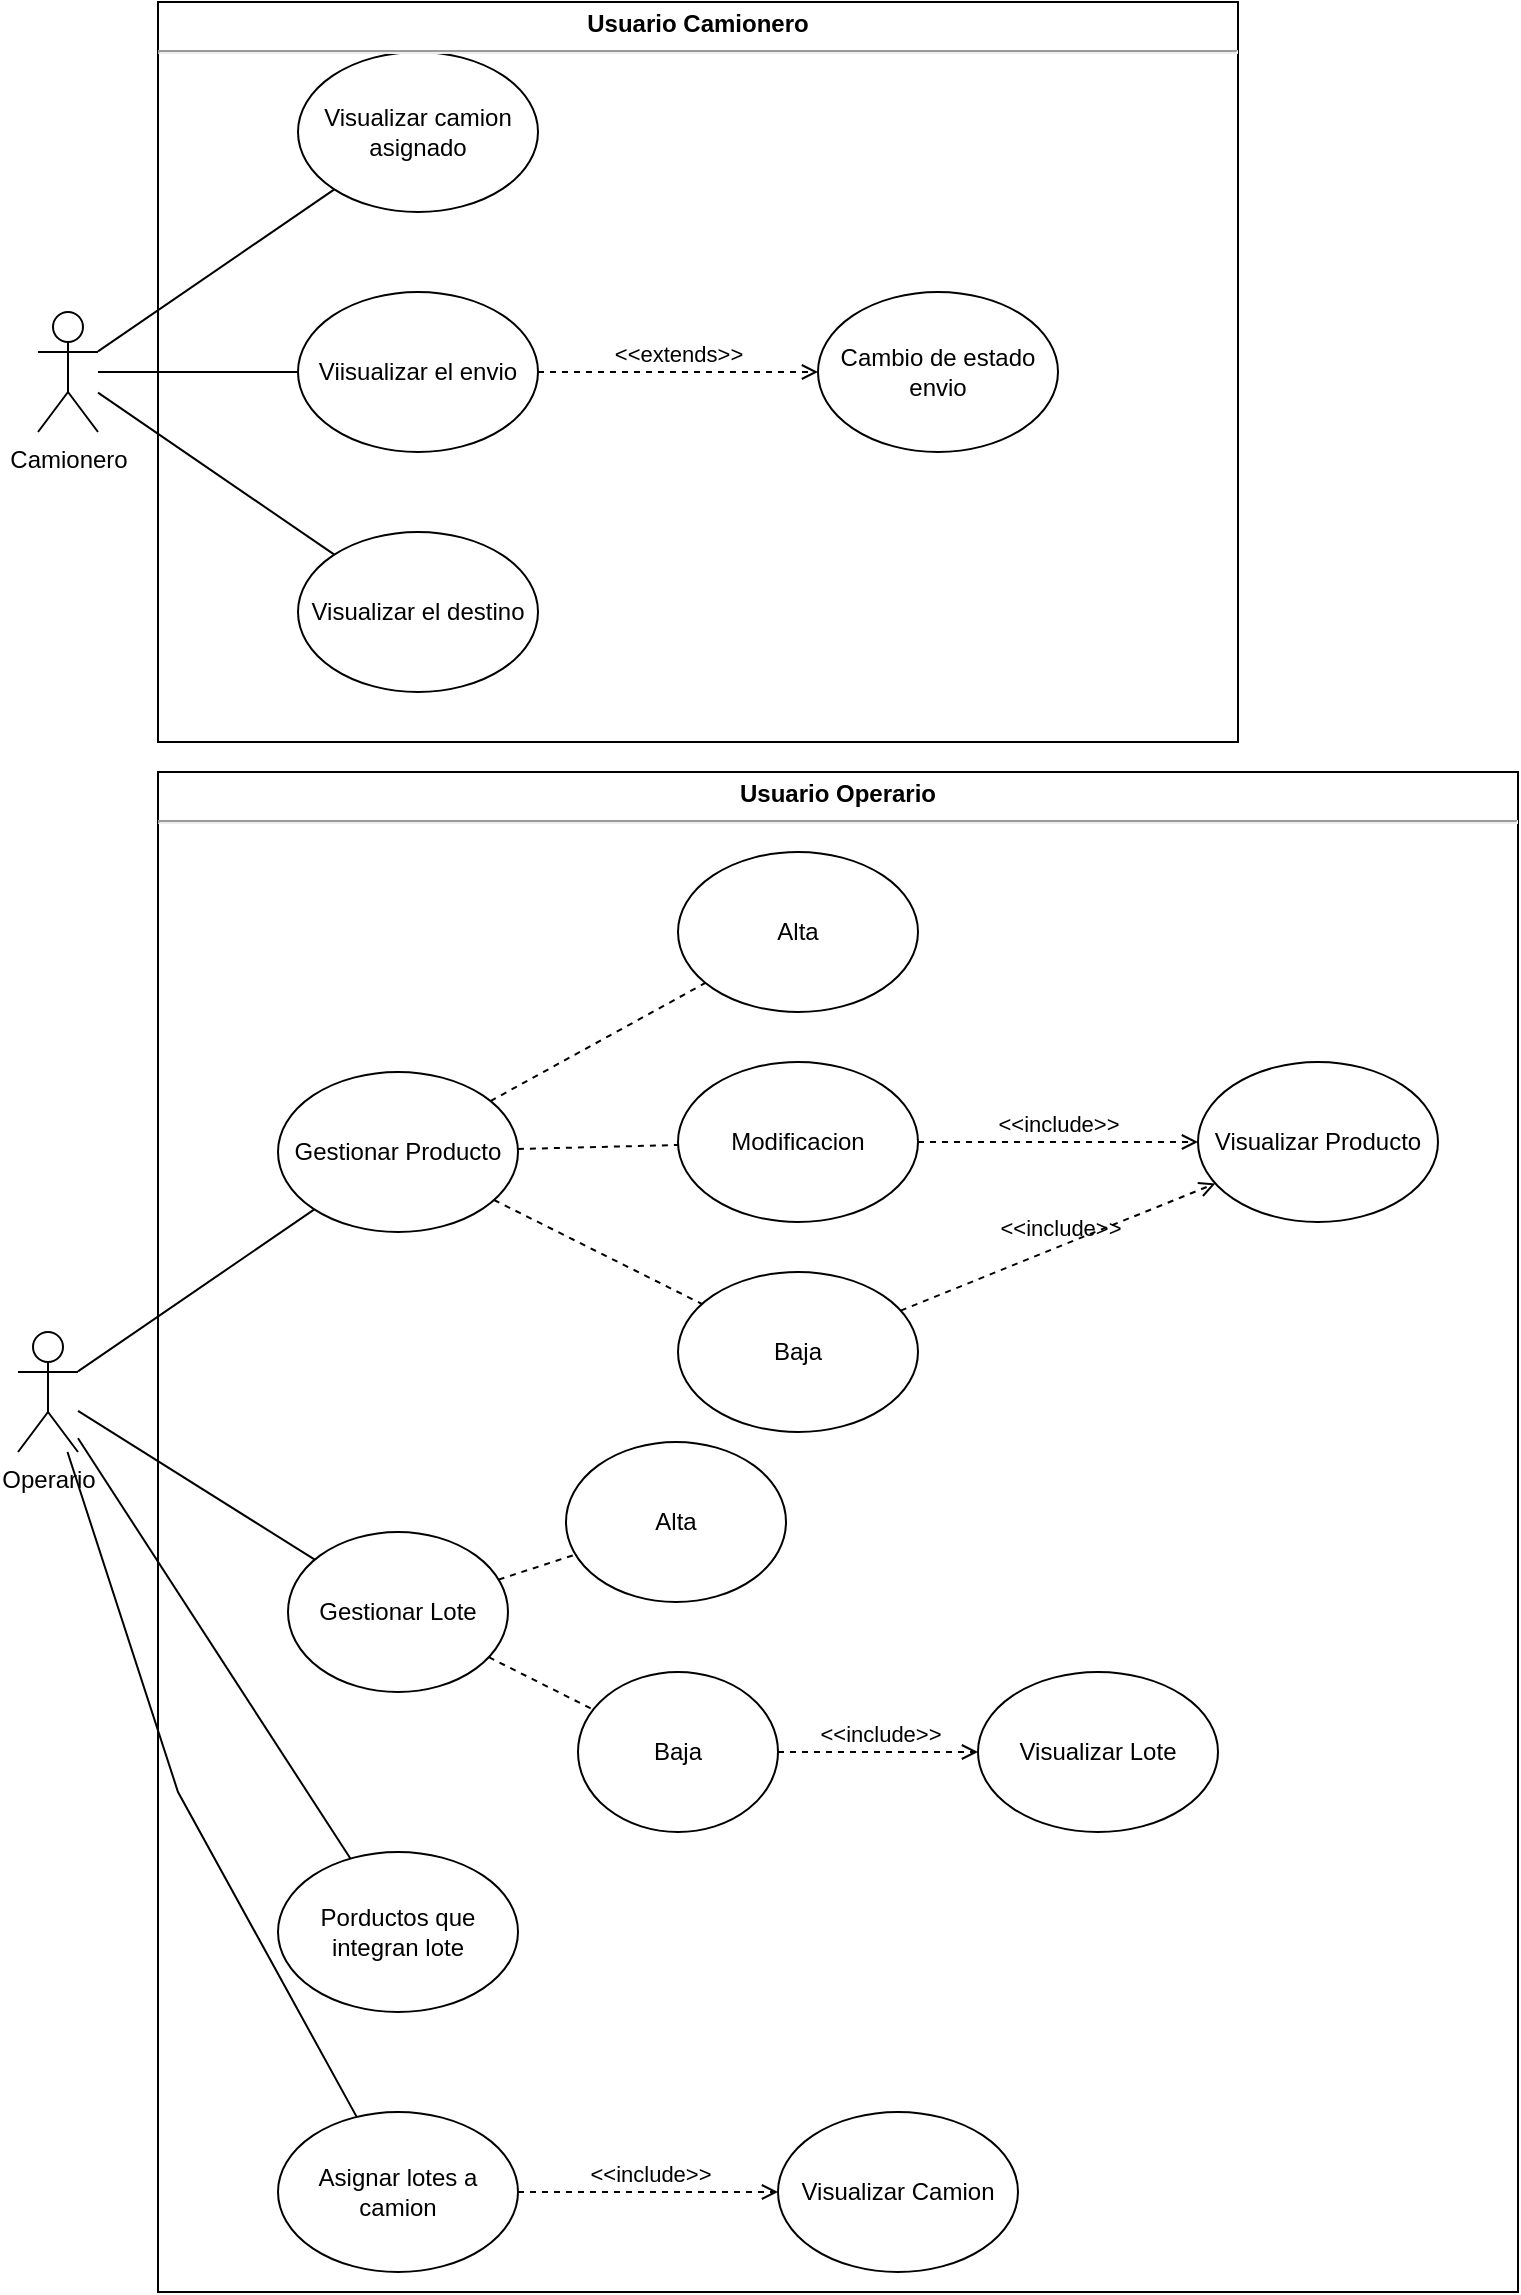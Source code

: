 <mxfile version="21.7.5" type="device">
  <diagram name="Página-1" id="nS9otRSdnI5hJtbakz7M">
    <mxGraphModel dx="1434" dy="844" grid="1" gridSize="10" guides="1" tooltips="1" connect="1" arrows="1" fold="1" page="1" pageScale="1" pageWidth="827" pageHeight="1169" math="0" shadow="0">
      <root>
        <mxCell id="0" />
        <mxCell id="1" parent="0" />
        <mxCell id="w8ymRbTC4XCtCmgdDUyY-7" value="Camionero&lt;br&gt;" style="shape=umlActor;verticalLabelPosition=bottom;verticalAlign=top;html=1;outlineConnect=0;" parent="1" vertex="1">
          <mxGeometry x="50" y="200" width="30" height="60" as="geometry" />
        </mxCell>
        <mxCell id="w8ymRbTC4XCtCmgdDUyY-12" value="Cambio de estado envio" style="ellipse;whiteSpace=wrap;html=1;" parent="1" vertex="1">
          <mxGeometry x="440" y="190" width="120" height="80" as="geometry" />
        </mxCell>
        <mxCell id="w8ymRbTC4XCtCmgdDUyY-20" value="&amp;lt;&amp;lt;extends&amp;gt;&amp;gt;" style="html=1;verticalAlign=bottom;labelBackgroundColor=none;endArrow=open;endFill=0;dashed=1;rounded=0;" parent="1" source="w8ymRbTC4XCtCmgdDUyY-27" target="w8ymRbTC4XCtCmgdDUyY-12" edge="1">
          <mxGeometry width="160" relative="1" as="geometry">
            <mxPoint x="414.001" y="512.543" as="sourcePoint" />
            <mxPoint x="477.963" y="489.996" as="targetPoint" />
          </mxGeometry>
        </mxCell>
        <mxCell id="w8ymRbTC4XCtCmgdDUyY-25" value="" style="endArrow=none;html=1;rounded=0;" parent="1" source="w8ymRbTC4XCtCmgdDUyY-7" target="w8ymRbTC4XCtCmgdDUyY-28" edge="1">
          <mxGeometry width="50" height="50" relative="1" as="geometry">
            <mxPoint x="110" y="250" as="sourcePoint" />
            <mxPoint x="180" y="110" as="targetPoint" />
          </mxGeometry>
        </mxCell>
        <mxCell id="w8ymRbTC4XCtCmgdDUyY-27" value="Viisualizar el envio" style="ellipse;whiteSpace=wrap;html=1;" parent="1" vertex="1">
          <mxGeometry x="180" y="190" width="120" height="80" as="geometry" />
        </mxCell>
        <mxCell id="w8ymRbTC4XCtCmgdDUyY-28" value="Visualizar camion asignado" style="ellipse;whiteSpace=wrap;html=1;" parent="1" vertex="1">
          <mxGeometry x="180" y="70" width="120" height="80" as="geometry" />
        </mxCell>
        <mxCell id="w8ymRbTC4XCtCmgdDUyY-30" value="" style="endArrow=none;html=1;rounded=0;" parent="1" source="w8ymRbTC4XCtCmgdDUyY-7" target="w8ymRbTC4XCtCmgdDUyY-27" edge="1">
          <mxGeometry width="50" height="50" relative="1" as="geometry">
            <mxPoint x="310" y="320" as="sourcePoint" />
            <mxPoint x="360" y="270" as="targetPoint" />
          </mxGeometry>
        </mxCell>
        <mxCell id="w8ymRbTC4XCtCmgdDUyY-32" value="Visualizar el destino" style="ellipse;whiteSpace=wrap;html=1;" parent="1" vertex="1">
          <mxGeometry x="180" y="310" width="120" height="80" as="geometry" />
        </mxCell>
        <mxCell id="w8ymRbTC4XCtCmgdDUyY-33" value="" style="endArrow=none;html=1;rounded=0;" parent="1" source="w8ymRbTC4XCtCmgdDUyY-7" target="w8ymRbTC4XCtCmgdDUyY-32" edge="1">
          <mxGeometry width="50" height="50" relative="1" as="geometry">
            <mxPoint x="310" y="320" as="sourcePoint" />
            <mxPoint x="360" y="270" as="targetPoint" />
          </mxGeometry>
        </mxCell>
        <mxCell id="XhrBIPnR7uGEBVEJ_C42-1" value="Operario" style="shape=umlActor;verticalLabelPosition=bottom;verticalAlign=top;html=1;outlineConnect=0;" parent="1" vertex="1">
          <mxGeometry x="40" y="710" width="30" height="60" as="geometry" />
        </mxCell>
        <mxCell id="XhrBIPnR7uGEBVEJ_C42-2" value="Visualizar Producto" style="ellipse;whiteSpace=wrap;html=1;" parent="1" vertex="1">
          <mxGeometry x="630" y="575" width="120" height="80" as="geometry" />
        </mxCell>
        <mxCell id="XhrBIPnR7uGEBVEJ_C42-4" value="" style="endArrow=none;html=1;rounded=0;" parent="1" source="XhrBIPnR7uGEBVEJ_C42-1" target="XhrBIPnR7uGEBVEJ_C42-6" edge="1">
          <mxGeometry width="50" height="50" relative="1" as="geometry">
            <mxPoint x="100" y="760" as="sourcePoint" />
            <mxPoint x="170" y="620" as="targetPoint" />
          </mxGeometry>
        </mxCell>
        <mxCell id="XhrBIPnR7uGEBVEJ_C42-5" value="Gestionar Lote" style="ellipse;whiteSpace=wrap;html=1;" parent="1" vertex="1">
          <mxGeometry x="175" y="810" width="110" height="80" as="geometry" />
        </mxCell>
        <mxCell id="XhrBIPnR7uGEBVEJ_C42-6" value="Gestionar Producto" style="ellipse;whiteSpace=wrap;html=1;" parent="1" vertex="1">
          <mxGeometry x="170" y="580" width="120" height="80" as="geometry" />
        </mxCell>
        <mxCell id="XhrBIPnR7uGEBVEJ_C42-7" value="" style="endArrow=none;html=1;rounded=0;" parent="1" source="XhrBIPnR7uGEBVEJ_C42-1" target="XhrBIPnR7uGEBVEJ_C42-5" edge="1">
          <mxGeometry width="50" height="50" relative="1" as="geometry">
            <mxPoint x="300" y="830" as="sourcePoint" />
            <mxPoint x="350" y="780" as="targetPoint" />
          </mxGeometry>
        </mxCell>
        <mxCell id="scm1Mmv4SYqOX-3d9spi-1" value="Alta" style="ellipse;whiteSpace=wrap;html=1;" parent="1" vertex="1">
          <mxGeometry x="314" y="765" width="110" height="80" as="geometry" />
        </mxCell>
        <mxCell id="scm1Mmv4SYqOX-3d9spi-2" value="Baja" style="ellipse;whiteSpace=wrap;html=1;" parent="1" vertex="1">
          <mxGeometry x="320" y="880" width="100" height="80" as="geometry" />
        </mxCell>
        <mxCell id="scm1Mmv4SYqOX-3d9spi-7" value="Alta" style="ellipse;whiteSpace=wrap;html=1;" parent="1" vertex="1">
          <mxGeometry x="370" y="470" width="120" height="80" as="geometry" />
        </mxCell>
        <mxCell id="scm1Mmv4SYqOX-3d9spi-8" value="Modificacion" style="ellipse;whiteSpace=wrap;html=1;" parent="1" vertex="1">
          <mxGeometry x="370" y="575" width="120" height="80" as="geometry" />
        </mxCell>
        <mxCell id="scm1Mmv4SYqOX-3d9spi-9" value="Baja" style="ellipse;whiteSpace=wrap;html=1;" parent="1" vertex="1">
          <mxGeometry x="370" y="680" width="120" height="80" as="geometry" />
        </mxCell>
        <mxCell id="scm1Mmv4SYqOX-3d9spi-15" value="&amp;lt;&amp;lt;include&amp;gt;&amp;gt;" style="html=1;verticalAlign=bottom;labelBackgroundColor=none;endArrow=open;endFill=0;dashed=1;rounded=0;" parent="1" source="scm1Mmv4SYqOX-3d9spi-9" target="XhrBIPnR7uGEBVEJ_C42-2" edge="1">
          <mxGeometry x="0.006" width="160" relative="1" as="geometry">
            <mxPoint x="500" y="698" as="sourcePoint" />
            <mxPoint x="766" y="765" as="targetPoint" />
            <Array as="points" />
            <mxPoint as="offset" />
          </mxGeometry>
        </mxCell>
        <mxCell id="hwOIv3nCyyRwBFmye0TC-1" value="&lt;p style=&quot;margin: 4px 0px 0px; text-align: center;&quot;&gt;&lt;b style=&quot;border-color: var(--border-color);&quot;&gt;Usuario Camionero&lt;/b&gt;&lt;br&gt;&lt;/p&gt;&lt;hr&gt;&lt;p style=&quot;margin:0px;margin-left:8px;&quot;&gt;&lt;br&gt;&lt;/p&gt;" style="verticalAlign=top;align=left;overflow=fill;fontSize=12;fontFamily=Helvetica;html=1;whiteSpace=wrap;fillColor=none;" parent="1" vertex="1">
          <mxGeometry x="110" y="45" width="540" height="370" as="geometry" />
        </mxCell>
        <mxCell id="hwOIv3nCyyRwBFmye0TC-3" value="" style="endArrow=none;dashed=1;html=1;rounded=0;" parent="1" source="XhrBIPnR7uGEBVEJ_C42-6" target="scm1Mmv4SYqOX-3d9spi-7" edge="1">
          <mxGeometry width="50" height="50" relative="1" as="geometry">
            <mxPoint x="290" y="550" as="sourcePoint" />
            <mxPoint x="340" y="500" as="targetPoint" />
          </mxGeometry>
        </mxCell>
        <mxCell id="hwOIv3nCyyRwBFmye0TC-4" value="" style="endArrow=none;dashed=1;html=1;rounded=0;" parent="1" source="XhrBIPnR7uGEBVEJ_C42-6" target="scm1Mmv4SYqOX-3d9spi-8" edge="1">
          <mxGeometry width="50" height="50" relative="1" as="geometry">
            <mxPoint x="286" y="605" as="sourcePoint" />
            <mxPoint x="394" y="545" as="targetPoint" />
          </mxGeometry>
        </mxCell>
        <mxCell id="hwOIv3nCyyRwBFmye0TC-5" value="" style="endArrow=none;dashed=1;html=1;rounded=0;" parent="1" source="XhrBIPnR7uGEBVEJ_C42-6" target="scm1Mmv4SYqOX-3d9spi-9" edge="1">
          <mxGeometry width="50" height="50" relative="1" as="geometry">
            <mxPoint x="296" y="615" as="sourcePoint" />
            <mxPoint x="404" y="555" as="targetPoint" />
          </mxGeometry>
        </mxCell>
        <mxCell id="hwOIv3nCyyRwBFmye0TC-6" value="&amp;lt;&amp;lt;include&amp;gt;&amp;gt;" style="html=1;verticalAlign=bottom;labelBackgroundColor=none;endArrow=open;endFill=0;dashed=1;rounded=0;" parent="1" source="scm1Mmv4SYqOX-3d9spi-8" target="XhrBIPnR7uGEBVEJ_C42-2" edge="1">
          <mxGeometry width="160" relative="1" as="geometry">
            <mxPoint x="520" y="585" as="sourcePoint" />
            <mxPoint x="720" y="560" as="targetPoint" />
            <Array as="points" />
          </mxGeometry>
        </mxCell>
        <mxCell id="hwOIv3nCyyRwBFmye0TC-7" value="Porductos que integran lote" style="ellipse;whiteSpace=wrap;html=1;" parent="1" vertex="1">
          <mxGeometry x="170" y="970" width="120" height="80" as="geometry" />
        </mxCell>
        <mxCell id="hwOIv3nCyyRwBFmye0TC-8" value="Asignar lotes a camion" style="ellipse;whiteSpace=wrap;html=1;" parent="1" vertex="1">
          <mxGeometry x="170" y="1100" width="120" height="80" as="geometry" />
        </mxCell>
        <mxCell id="hwOIv3nCyyRwBFmye0TC-9" value="" style="endArrow=none;dashed=1;html=1;rounded=0;" parent="1" source="XhrBIPnR7uGEBVEJ_C42-5" target="scm1Mmv4SYqOX-3d9spi-2" edge="1">
          <mxGeometry width="50" height="50" relative="1" as="geometry">
            <mxPoint x="288" y="654" as="sourcePoint" />
            <mxPoint x="392" y="706" as="targetPoint" />
          </mxGeometry>
        </mxCell>
        <mxCell id="hwOIv3nCyyRwBFmye0TC-10" value="" style="endArrow=none;dashed=1;html=1;rounded=0;" parent="1" source="XhrBIPnR7uGEBVEJ_C42-5" target="scm1Mmv4SYqOX-3d9spi-1" edge="1">
          <mxGeometry width="50" height="50" relative="1" as="geometry">
            <mxPoint x="298" y="664" as="sourcePoint" />
            <mxPoint x="402" y="716" as="targetPoint" />
          </mxGeometry>
        </mxCell>
        <mxCell id="hwOIv3nCyyRwBFmye0TC-11" value="Visualizar Lote" style="ellipse;whiteSpace=wrap;html=1;" parent="1" vertex="1">
          <mxGeometry x="520" y="880" width="120" height="80" as="geometry" />
        </mxCell>
        <mxCell id="hwOIv3nCyyRwBFmye0TC-12" value="&amp;lt;&amp;lt;include&amp;gt;&amp;gt;" style="html=1;verticalAlign=bottom;labelBackgroundColor=none;endArrow=open;endFill=0;dashed=1;rounded=0;" parent="1" source="scm1Mmv4SYqOX-3d9spi-2" target="hwOIv3nCyyRwBFmye0TC-11" edge="1">
          <mxGeometry x="0.006" width="160" relative="1" as="geometry">
            <mxPoint x="491" y="709" as="sourcePoint" />
            <mxPoint x="649" y="646" as="targetPoint" />
            <Array as="points" />
            <mxPoint as="offset" />
          </mxGeometry>
        </mxCell>
        <mxCell id="hwOIv3nCyyRwBFmye0TC-13" value="" style="endArrow=none;html=1;rounded=0;" parent="1" source="XhrBIPnR7uGEBVEJ_C42-1" target="hwOIv3nCyyRwBFmye0TC-7" edge="1">
          <mxGeometry width="50" height="50" relative="1" as="geometry">
            <mxPoint x="80" y="759" as="sourcePoint" />
            <mxPoint x="198" y="834" as="targetPoint" />
          </mxGeometry>
        </mxCell>
        <mxCell id="hwOIv3nCyyRwBFmye0TC-14" value="" style="endArrow=none;html=1;rounded=0;" parent="1" source="XhrBIPnR7uGEBVEJ_C42-1" target="hwOIv3nCyyRwBFmye0TC-8" edge="1">
          <mxGeometry width="50" height="50" relative="1" as="geometry">
            <mxPoint x="90" y="769" as="sourcePoint" />
            <mxPoint x="208" y="844" as="targetPoint" />
            <Array as="points">
              <mxPoint x="120" y="940" />
            </Array>
          </mxGeometry>
        </mxCell>
        <mxCell id="hwOIv3nCyyRwBFmye0TC-15" value="Visualizar Camion" style="ellipse;whiteSpace=wrap;html=1;" parent="1" vertex="1">
          <mxGeometry x="420" y="1100" width="120" height="80" as="geometry" />
        </mxCell>
        <mxCell id="hwOIv3nCyyRwBFmye0TC-16" value="&amp;lt;&amp;lt;include&amp;gt;&amp;gt;" style="html=1;verticalAlign=bottom;labelBackgroundColor=none;endArrow=open;endFill=0;dashed=1;rounded=0;" parent="1" source="hwOIv3nCyyRwBFmye0TC-8" target="hwOIv3nCyyRwBFmye0TC-15" edge="1">
          <mxGeometry x="0.006" width="160" relative="1" as="geometry">
            <mxPoint x="430" y="930" as="sourcePoint" />
            <mxPoint x="640" y="930" as="targetPoint" />
            <Array as="points" />
            <mxPoint as="offset" />
          </mxGeometry>
        </mxCell>
        <mxCell id="qw9_Dls9ojc3tz4e6M4V-1" value="&lt;p style=&quot;margin: 4px 0px 0px; text-align: center;&quot;&gt;&lt;b style=&quot;border-color: var(--border-color);&quot;&gt;Usuario Operario&lt;/b&gt;&lt;br&gt;&lt;/p&gt;&lt;hr&gt;&lt;p style=&quot;margin:0px;margin-left:8px;&quot;&gt;&lt;br&gt;&lt;/p&gt;" style="verticalAlign=top;align=left;overflow=fill;fontSize=12;fontFamily=Helvetica;html=1;whiteSpace=wrap;fillColor=none;" vertex="1" parent="1">
          <mxGeometry x="110" y="430" width="680" height="760" as="geometry" />
        </mxCell>
      </root>
    </mxGraphModel>
  </diagram>
</mxfile>
